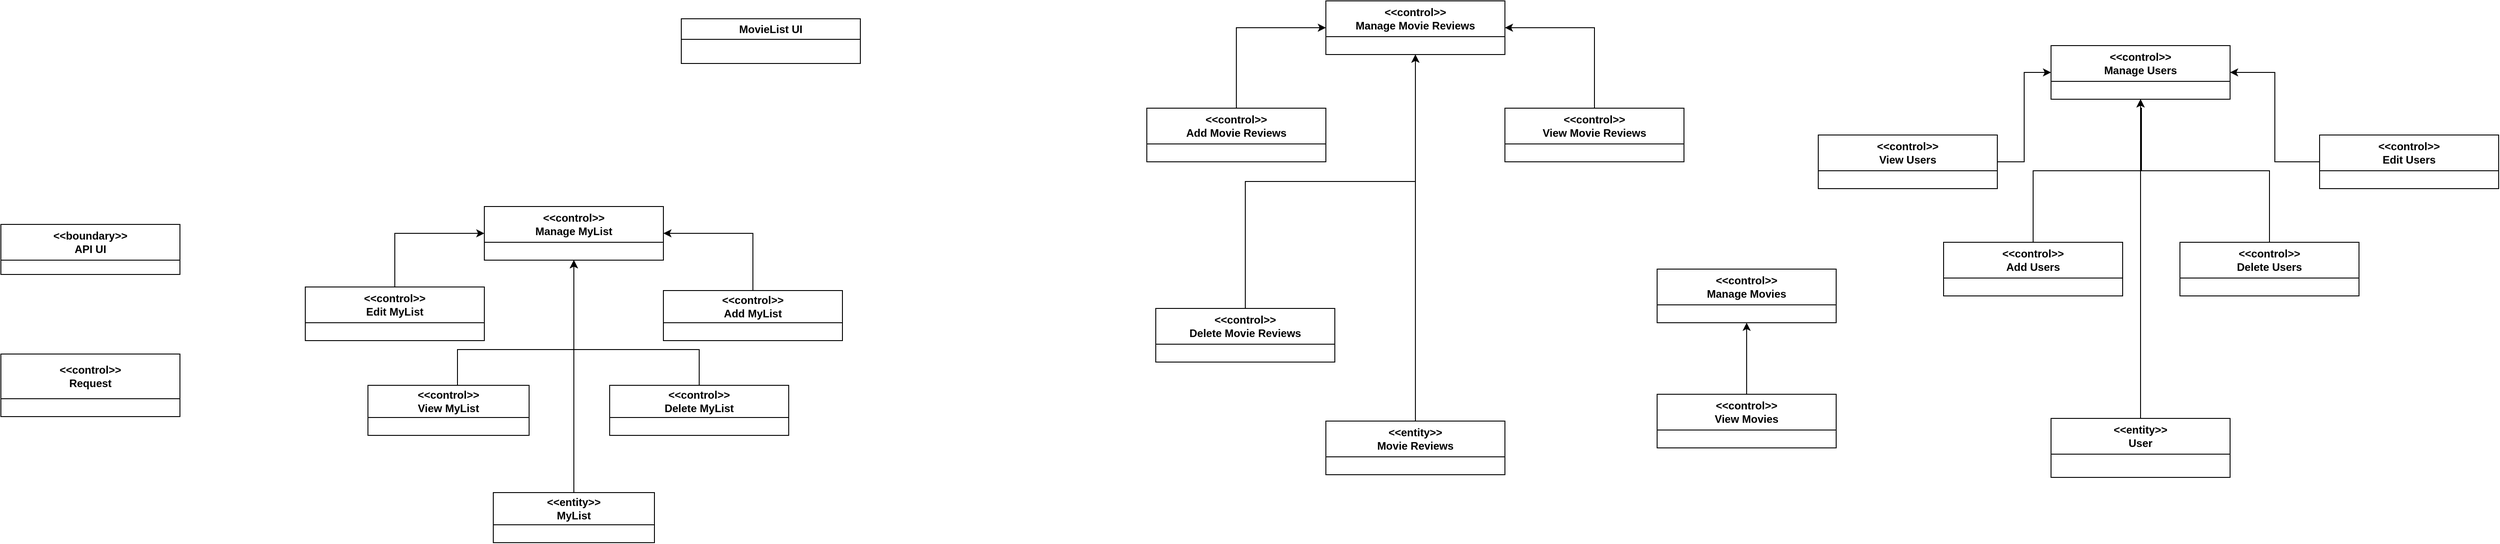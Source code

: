 <mxfile version="22.1.7" type="github">
  <diagram name="Page-1" id="ZeniHqI1XKFf16gRrM0b">
    <mxGraphModel dx="2068" dy="932" grid="1" gridSize="10" guides="1" tooltips="1" connect="1" arrows="1" fold="1" page="1" pageScale="1" pageWidth="1169" pageHeight="827" math="0" shadow="0">
      <root>
        <mxCell id="0" />
        <mxCell id="1" parent="0" />
        <mxCell id="bou8E0x_bsbhckv4ZRoX-2" value="MovieList UI" style="swimlane;whiteSpace=wrap;html=1;" parent="1" vertex="1">
          <mxGeometry x="830" y="70" width="200" height="50" as="geometry" />
        </mxCell>
        <mxCell id="bou8E0x_bsbhckv4ZRoX-3" value="&amp;lt;&amp;lt;boundary&amp;gt;&amp;gt;&lt;br&gt;API UI" style="swimlane;whiteSpace=wrap;html=1;startSize=40;" parent="1" vertex="1">
          <mxGeometry x="70" y="300" width="200" height="56" as="geometry" />
        </mxCell>
        <mxCell id="bou8E0x_bsbhckv4ZRoX-11" value="&amp;lt;&amp;lt;control&amp;gt;&amp;gt;&lt;br&gt;Manage MyList" style="swimlane;whiteSpace=wrap;html=1;startSize=40;" parent="1" vertex="1">
          <mxGeometry x="610" y="280" width="200" height="60" as="geometry" />
        </mxCell>
        <mxCell id="5YAnPsfXHZ9A6MLN7WG7-8" style="edgeStyle=orthogonalEdgeStyle;rounded=0;orthogonalLoop=1;jettySize=auto;html=1;entryX=1;entryY=0.5;entryDx=0;entryDy=0;" edge="1" parent="1" source="bou8E0x_bsbhckv4ZRoX-12" target="bou8E0x_bsbhckv4ZRoX-11">
          <mxGeometry relative="1" as="geometry" />
        </mxCell>
        <mxCell id="bou8E0x_bsbhckv4ZRoX-12" value="&amp;lt;&amp;lt;control&amp;gt;&amp;gt;&lt;br&gt;Add MyList" style="swimlane;whiteSpace=wrap;html=1;startSize=36;" parent="1" vertex="1">
          <mxGeometry x="810" y="374" width="200" height="56" as="geometry" />
        </mxCell>
        <mxCell id="5YAnPsfXHZ9A6MLN7WG7-7" style="edgeStyle=orthogonalEdgeStyle;rounded=0;orthogonalLoop=1;jettySize=auto;html=1;entryX=0;entryY=0.5;entryDx=0;entryDy=0;" edge="1" parent="1" source="bou8E0x_bsbhckv4ZRoX-14" target="bou8E0x_bsbhckv4ZRoX-11">
          <mxGeometry relative="1" as="geometry" />
        </mxCell>
        <mxCell id="bou8E0x_bsbhckv4ZRoX-14" value="&amp;lt;&amp;lt;control&amp;gt;&amp;gt;&lt;br&gt;Edit MyList" style="swimlane;whiteSpace=wrap;html=1;startSize=40;" parent="1" vertex="1">
          <mxGeometry x="410" y="370" width="200" height="60" as="geometry" />
        </mxCell>
        <mxCell id="bou8E0x_bsbhckv4ZRoX-28" value="" style="group" parent="1" vertex="1" connectable="0">
          <mxGeometry x="2100" y="100" width="760" height="483" as="geometry" />
        </mxCell>
        <mxCell id="bou8E0x_bsbhckv4ZRoX-8" value="&amp;lt;&amp;lt;control&amp;gt;&amp;gt;&lt;br&gt;Edit Users" style="swimlane;whiteSpace=wrap;html=1;startSize=40;" parent="bou8E0x_bsbhckv4ZRoX-28" vertex="1">
          <mxGeometry x="560" y="100" width="200" height="60" as="geometry" />
        </mxCell>
        <mxCell id="bou8E0x_bsbhckv4ZRoX-9" value="&amp;lt;&amp;lt;control&amp;gt;&amp;gt;&lt;br&gt;View Users" style="swimlane;whiteSpace=wrap;html=1;startSize=40;" parent="bou8E0x_bsbhckv4ZRoX-28" vertex="1">
          <mxGeometry y="100" width="200" height="60" as="geometry" />
        </mxCell>
        <mxCell id="bou8E0x_bsbhckv4ZRoX-27" value="" style="group" parent="bou8E0x_bsbhckv4ZRoX-28" vertex="1" connectable="0">
          <mxGeometry x="140" width="464" height="483" as="geometry" />
        </mxCell>
        <mxCell id="bou8E0x_bsbhckv4ZRoX-4" value="&amp;lt;&amp;lt;entity&amp;gt;&amp;gt;&lt;br&gt;User" style="swimlane;whiteSpace=wrap;html=1;startSize=40;" parent="bou8E0x_bsbhckv4ZRoX-27" vertex="1">
          <mxGeometry x="120" y="417" width="200" height="66" as="geometry" />
        </mxCell>
        <mxCell id="bou8E0x_bsbhckv4ZRoX-5" value="&amp;lt;&amp;lt;control&amp;gt;&amp;gt;&lt;br&gt;Manage Users" style="swimlane;whiteSpace=wrap;html=1;startSize=40;" parent="bou8E0x_bsbhckv4ZRoX-27" vertex="1">
          <mxGeometry x="120" width="200" height="60" as="geometry" />
        </mxCell>
        <mxCell id="bou8E0x_bsbhckv4ZRoX-26" style="edgeStyle=orthogonalEdgeStyle;rounded=0;orthogonalLoop=1;jettySize=auto;html=1;entryX=0.5;entryY=1;entryDx=0;entryDy=0;" parent="bou8E0x_bsbhckv4ZRoX-27" source="bou8E0x_bsbhckv4ZRoX-4" target="bou8E0x_bsbhckv4ZRoX-5" edge="1">
          <mxGeometry relative="1" as="geometry" />
        </mxCell>
        <mxCell id="bou8E0x_bsbhckv4ZRoX-22" style="edgeStyle=orthogonalEdgeStyle;rounded=0;orthogonalLoop=1;jettySize=auto;html=1;entryX=0.5;entryY=1;entryDx=0;entryDy=0;" parent="bou8E0x_bsbhckv4ZRoX-27" source="bou8E0x_bsbhckv4ZRoX-6" target="bou8E0x_bsbhckv4ZRoX-5" edge="1">
          <mxGeometry relative="1" as="geometry" />
        </mxCell>
        <mxCell id="bou8E0x_bsbhckv4ZRoX-6" value="&amp;lt;&amp;lt;control&amp;gt;&amp;gt;&lt;br&gt;Add Users" style="swimlane;whiteSpace=wrap;html=1;startSize=40;" parent="bou8E0x_bsbhckv4ZRoX-27" vertex="1">
          <mxGeometry y="220" width="200" height="60" as="geometry" />
        </mxCell>
        <mxCell id="bou8E0x_bsbhckv4ZRoX-24" style="edgeStyle=orthogonalEdgeStyle;rounded=0;orthogonalLoop=1;jettySize=auto;html=1;" parent="bou8E0x_bsbhckv4ZRoX-27" source="bou8E0x_bsbhckv4ZRoX-7" edge="1">
          <mxGeometry relative="1" as="geometry">
            <mxPoint x="220" y="60" as="targetPoint" />
            <Array as="points">
              <mxPoint x="364" y="140" />
              <mxPoint x="221" y="140" />
              <mxPoint x="221" y="70" />
              <mxPoint x="220" y="70" />
            </Array>
          </mxGeometry>
        </mxCell>
        <mxCell id="bou8E0x_bsbhckv4ZRoX-7" value="&amp;lt;&amp;lt;control&amp;gt;&amp;gt;&lt;br&gt;Delete Users" style="swimlane;whiteSpace=wrap;html=1;startSize=40;" parent="bou8E0x_bsbhckv4ZRoX-27" vertex="1">
          <mxGeometry x="264" y="220" width="200" height="60" as="geometry" />
        </mxCell>
        <mxCell id="bou8E0x_bsbhckv4ZRoX-25" style="edgeStyle=orthogonalEdgeStyle;rounded=0;orthogonalLoop=1;jettySize=auto;html=1;entryX=1;entryY=0.5;entryDx=0;entryDy=0;" parent="bou8E0x_bsbhckv4ZRoX-28" source="bou8E0x_bsbhckv4ZRoX-8" target="bou8E0x_bsbhckv4ZRoX-5" edge="1">
          <mxGeometry relative="1" as="geometry" />
        </mxCell>
        <mxCell id="bou8E0x_bsbhckv4ZRoX-21" style="edgeStyle=orthogonalEdgeStyle;rounded=0;orthogonalLoop=1;jettySize=auto;html=1;entryX=0;entryY=0.5;entryDx=0;entryDy=0;" parent="bou8E0x_bsbhckv4ZRoX-28" source="bou8E0x_bsbhckv4ZRoX-9" target="bou8E0x_bsbhckv4ZRoX-5" edge="1">
          <mxGeometry relative="1" as="geometry" />
        </mxCell>
        <mxCell id="bou8E0x_bsbhckv4ZRoX-39" value="" style="group" parent="1" vertex="1" connectable="0">
          <mxGeometry x="1350" y="50" width="600" height="530" as="geometry" />
        </mxCell>
        <mxCell id="bou8E0x_bsbhckv4ZRoX-17" value="&amp;lt;&amp;lt;control&amp;gt;&amp;gt;&lt;br&gt;Manage Movie Reviews" style="swimlane;whiteSpace=wrap;html=1;startSize=40;" parent="bou8E0x_bsbhckv4ZRoX-39" vertex="1">
          <mxGeometry x="200" width="200" height="60" as="geometry" />
        </mxCell>
        <mxCell id="bou8E0x_bsbhckv4ZRoX-35" style="edgeStyle=orthogonalEdgeStyle;rounded=0;orthogonalLoop=1;jettySize=auto;html=1;entryX=0.5;entryY=1;entryDx=0;entryDy=0;" parent="bou8E0x_bsbhckv4ZRoX-39" source="bou8E0x_bsbhckv4ZRoX-30" target="bou8E0x_bsbhckv4ZRoX-17" edge="1">
          <mxGeometry relative="1" as="geometry" />
        </mxCell>
        <mxCell id="bou8E0x_bsbhckv4ZRoX-30" value="&amp;lt;&amp;lt;control&amp;gt;&amp;gt;&lt;br&gt;Delete Movie Reviews" style="swimlane;whiteSpace=wrap;html=1;startSize=40;" parent="bou8E0x_bsbhckv4ZRoX-39" vertex="1">
          <mxGeometry x="10" y="344" width="200" height="60" as="geometry" />
        </mxCell>
        <mxCell id="bou8E0x_bsbhckv4ZRoX-34" style="edgeStyle=orthogonalEdgeStyle;rounded=0;orthogonalLoop=1;jettySize=auto;html=1;entryX=1;entryY=0.5;entryDx=0;entryDy=0;" parent="bou8E0x_bsbhckv4ZRoX-39" source="bou8E0x_bsbhckv4ZRoX-31" target="bou8E0x_bsbhckv4ZRoX-17" edge="1">
          <mxGeometry relative="1" as="geometry" />
        </mxCell>
        <mxCell id="bou8E0x_bsbhckv4ZRoX-31" value="&amp;lt;&amp;lt;control&amp;gt;&amp;gt;&lt;br&gt;View Movie Reviews" style="swimlane;whiteSpace=wrap;html=1;startSize=40;" parent="bou8E0x_bsbhckv4ZRoX-39" vertex="1">
          <mxGeometry x="400" y="120" width="200" height="60" as="geometry" />
        </mxCell>
        <mxCell id="bou8E0x_bsbhckv4ZRoX-33" style="edgeStyle=orthogonalEdgeStyle;rounded=0;orthogonalLoop=1;jettySize=auto;html=1;entryX=0;entryY=0.5;entryDx=0;entryDy=0;" parent="bou8E0x_bsbhckv4ZRoX-39" source="bou8E0x_bsbhckv4ZRoX-32" target="bou8E0x_bsbhckv4ZRoX-17" edge="1">
          <mxGeometry relative="1" as="geometry" />
        </mxCell>
        <mxCell id="bou8E0x_bsbhckv4ZRoX-32" value="&amp;lt;&amp;lt;control&amp;gt;&amp;gt;&lt;br&gt;Add Movie Reviews" style="swimlane;whiteSpace=wrap;html=1;startSize=40;" parent="bou8E0x_bsbhckv4ZRoX-39" vertex="1">
          <mxGeometry y="120" width="200" height="60" as="geometry" />
        </mxCell>
        <mxCell id="bou8E0x_bsbhckv4ZRoX-38" style="edgeStyle=orthogonalEdgeStyle;rounded=0;orthogonalLoop=1;jettySize=auto;html=1;entryX=0.5;entryY=1;entryDx=0;entryDy=0;" parent="bou8E0x_bsbhckv4ZRoX-39" source="bou8E0x_bsbhckv4ZRoX-36" target="bou8E0x_bsbhckv4ZRoX-17" edge="1">
          <mxGeometry relative="1" as="geometry" />
        </mxCell>
        <mxCell id="bou8E0x_bsbhckv4ZRoX-36" value="&amp;lt;&amp;lt;entity&amp;gt;&amp;gt;&lt;br&gt;Movie Reviews" style="swimlane;whiteSpace=wrap;html=1;startSize=40;" parent="bou8E0x_bsbhckv4ZRoX-39" vertex="1">
          <mxGeometry x="200" y="470" width="200" height="60" as="geometry" />
        </mxCell>
        <mxCell id="bou8E0x_bsbhckv4ZRoX-40" value="&amp;lt;&amp;lt;control&amp;gt;&amp;gt;&lt;br&gt;Request" style="swimlane;whiteSpace=wrap;html=1;startSize=50;" parent="1" vertex="1">
          <mxGeometry x="70" y="445" width="200" height="70" as="geometry" />
        </mxCell>
        <mxCell id="5YAnPsfXHZ9A6MLN7WG7-4" value="" style="group" vertex="1" connectable="0" parent="1">
          <mxGeometry x="1920" y="350" width="200" height="200" as="geometry" />
        </mxCell>
        <mxCell id="bou8E0x_bsbhckv4ZRoX-1" value="&amp;lt;&amp;lt;control&amp;gt;&amp;gt;&lt;br&gt;Manage Movies" style="swimlane;whiteSpace=wrap;html=1;startSize=40;" parent="5YAnPsfXHZ9A6MLN7WG7-4" vertex="1">
          <mxGeometry width="200" height="60" as="geometry" />
        </mxCell>
        <mxCell id="5YAnPsfXHZ9A6MLN7WG7-3" style="edgeStyle=orthogonalEdgeStyle;rounded=0;orthogonalLoop=1;jettySize=auto;html=1;entryX=0.5;entryY=1;entryDx=0;entryDy=0;" edge="1" parent="5YAnPsfXHZ9A6MLN7WG7-4" source="5YAnPsfXHZ9A6MLN7WG7-1" target="bou8E0x_bsbhckv4ZRoX-1">
          <mxGeometry relative="1" as="geometry" />
        </mxCell>
        <mxCell id="5YAnPsfXHZ9A6MLN7WG7-1" value="&amp;lt;&amp;lt;control&amp;gt;&amp;gt;&lt;br&gt;View Movies" style="swimlane;whiteSpace=wrap;html=1;startSize=40;" vertex="1" parent="5YAnPsfXHZ9A6MLN7WG7-4">
          <mxGeometry y="140" width="200" height="60" as="geometry" />
        </mxCell>
        <mxCell id="5YAnPsfXHZ9A6MLN7WG7-10" style="edgeStyle=orthogonalEdgeStyle;rounded=0;orthogonalLoop=1;jettySize=auto;html=1;entryX=0.5;entryY=1;entryDx=0;entryDy=0;exitX=0.5;exitY=0;exitDx=0;exitDy=0;" edge="1" parent="1" source="5YAnPsfXHZ9A6MLN7WG7-5" target="bou8E0x_bsbhckv4ZRoX-11">
          <mxGeometry relative="1" as="geometry">
            <Array as="points">
              <mxPoint x="850" y="440" />
              <mxPoint x="710" y="440" />
            </Array>
          </mxGeometry>
        </mxCell>
        <mxCell id="5YAnPsfXHZ9A6MLN7WG7-5" value="&amp;lt;&amp;lt;control&amp;gt;&amp;gt;&lt;br&gt;Delete MyList" style="swimlane;whiteSpace=wrap;html=1;startSize=36;" vertex="1" parent="1">
          <mxGeometry x="750" y="480" width="200" height="56" as="geometry" />
        </mxCell>
        <mxCell id="5YAnPsfXHZ9A6MLN7WG7-9" style="edgeStyle=orthogonalEdgeStyle;rounded=0;orthogonalLoop=1;jettySize=auto;html=1;entryX=0.5;entryY=1;entryDx=0;entryDy=0;" edge="1" parent="1" source="5YAnPsfXHZ9A6MLN7WG7-6" target="bou8E0x_bsbhckv4ZRoX-11">
          <mxGeometry relative="1" as="geometry">
            <Array as="points">
              <mxPoint x="580" y="440" />
              <mxPoint x="710" y="440" />
            </Array>
          </mxGeometry>
        </mxCell>
        <mxCell id="5YAnPsfXHZ9A6MLN7WG7-6" value="&amp;lt;&amp;lt;control&amp;gt;&amp;gt;&lt;br&gt;View MyList" style="swimlane;whiteSpace=wrap;html=1;startSize=36;" vertex="1" parent="1">
          <mxGeometry x="480" y="480" width="180" height="56" as="geometry" />
        </mxCell>
        <mxCell id="5YAnPsfXHZ9A6MLN7WG7-12" style="edgeStyle=orthogonalEdgeStyle;rounded=0;orthogonalLoop=1;jettySize=auto;html=1;entryX=0.5;entryY=1;entryDx=0;entryDy=0;" edge="1" parent="1" source="5YAnPsfXHZ9A6MLN7WG7-11" target="bou8E0x_bsbhckv4ZRoX-11">
          <mxGeometry relative="1" as="geometry">
            <Array as="points">
              <mxPoint x="710" y="530" />
              <mxPoint x="710" y="530" />
            </Array>
          </mxGeometry>
        </mxCell>
        <mxCell id="5YAnPsfXHZ9A6MLN7WG7-11" value="&amp;lt;&amp;lt;entity&amp;gt;&amp;gt;&lt;br&gt;MyList" style="swimlane;whiteSpace=wrap;html=1;startSize=36;" vertex="1" parent="1">
          <mxGeometry x="620" y="600" width="180" height="56" as="geometry" />
        </mxCell>
      </root>
    </mxGraphModel>
  </diagram>
</mxfile>
